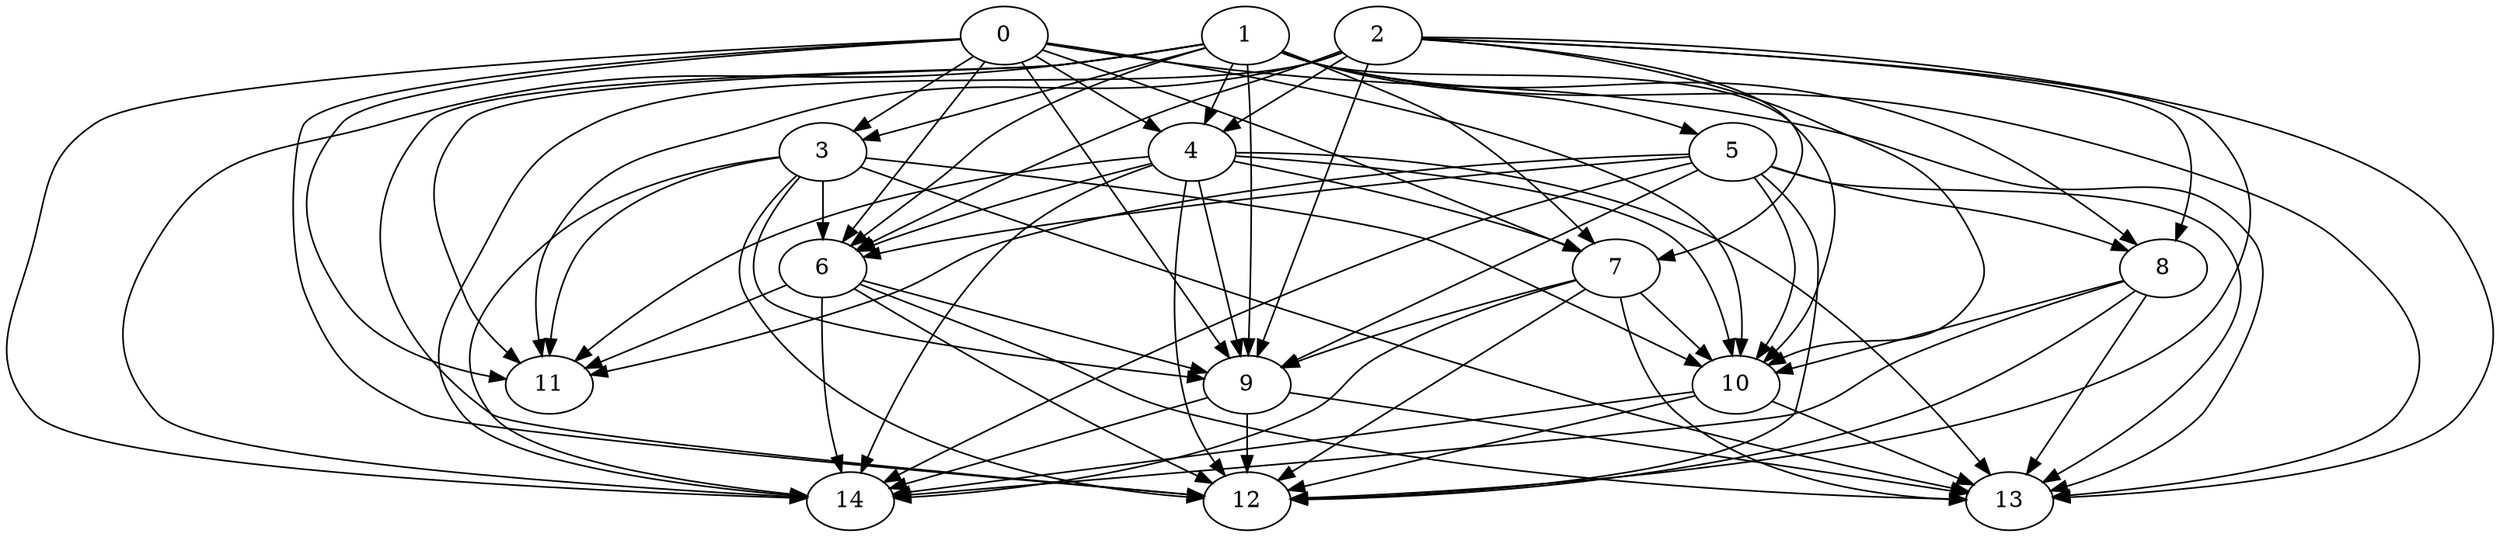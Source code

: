 digraph {
    4 -> 9;
    4 -> 6;
    5 -> 13;
    3 -> 13;
    5 -> 10;
    0 -> 14;
    10 -> 12;
    2 -> 11;
    1 -> 9;
    2 -> 8;
    0 -> 11;
    6 -> 11;
    7 -> 10;
    3 -> 9;
    5 -> 6;
    3 -> 6;
    5 -> 12;
    0 -> 7;
    2 -> 4;
    0 -> 4;
    10 -> 14;
    1 -> 11;
    0 -> 13;
    2 -> 10;
    1 -> 8;
    6 -> 13;
    7 -> 12;
    3 -> 11;
    4 -> 10;
    5 -> 14;
    9 -> 12;
    8 -> 10;
    0 -> 9;
    1 -> 4;
    0 -> 6;
    1 -> 13;
    2 -> 12;
    1 -> 10;
    7 -> 14;
    6 -> 12;
    4 -> 12;
    3 -> 10;
    9 -> 14;
    8 -> 12;
    1 -> 6;
    1 -> 3;
    2 -> 14;
    1 -> 12;
    6 -> 14;
    7 -> 13;
    4 -> 14;
    3 -> 12;
    5 -> 9;
    4 -> 11;
    8 -> 14;
    9 -> 13;
    0 -> 10;
    2 -> 7;
    1 -> 5;
    1 -> 14;
    2 -> 13;
    7 -> 9;
    4 -> 7;
    3 -> 14;
    5 -> 11;
    4 -> 13;
    5 -> 8;
    0 -> 3;
    10 -> 13;
    8 -> 13;
    2 -> 9;
    1 -> 7;
    0 -> 12;
    2 -> 6;
    6 -> 9;
}